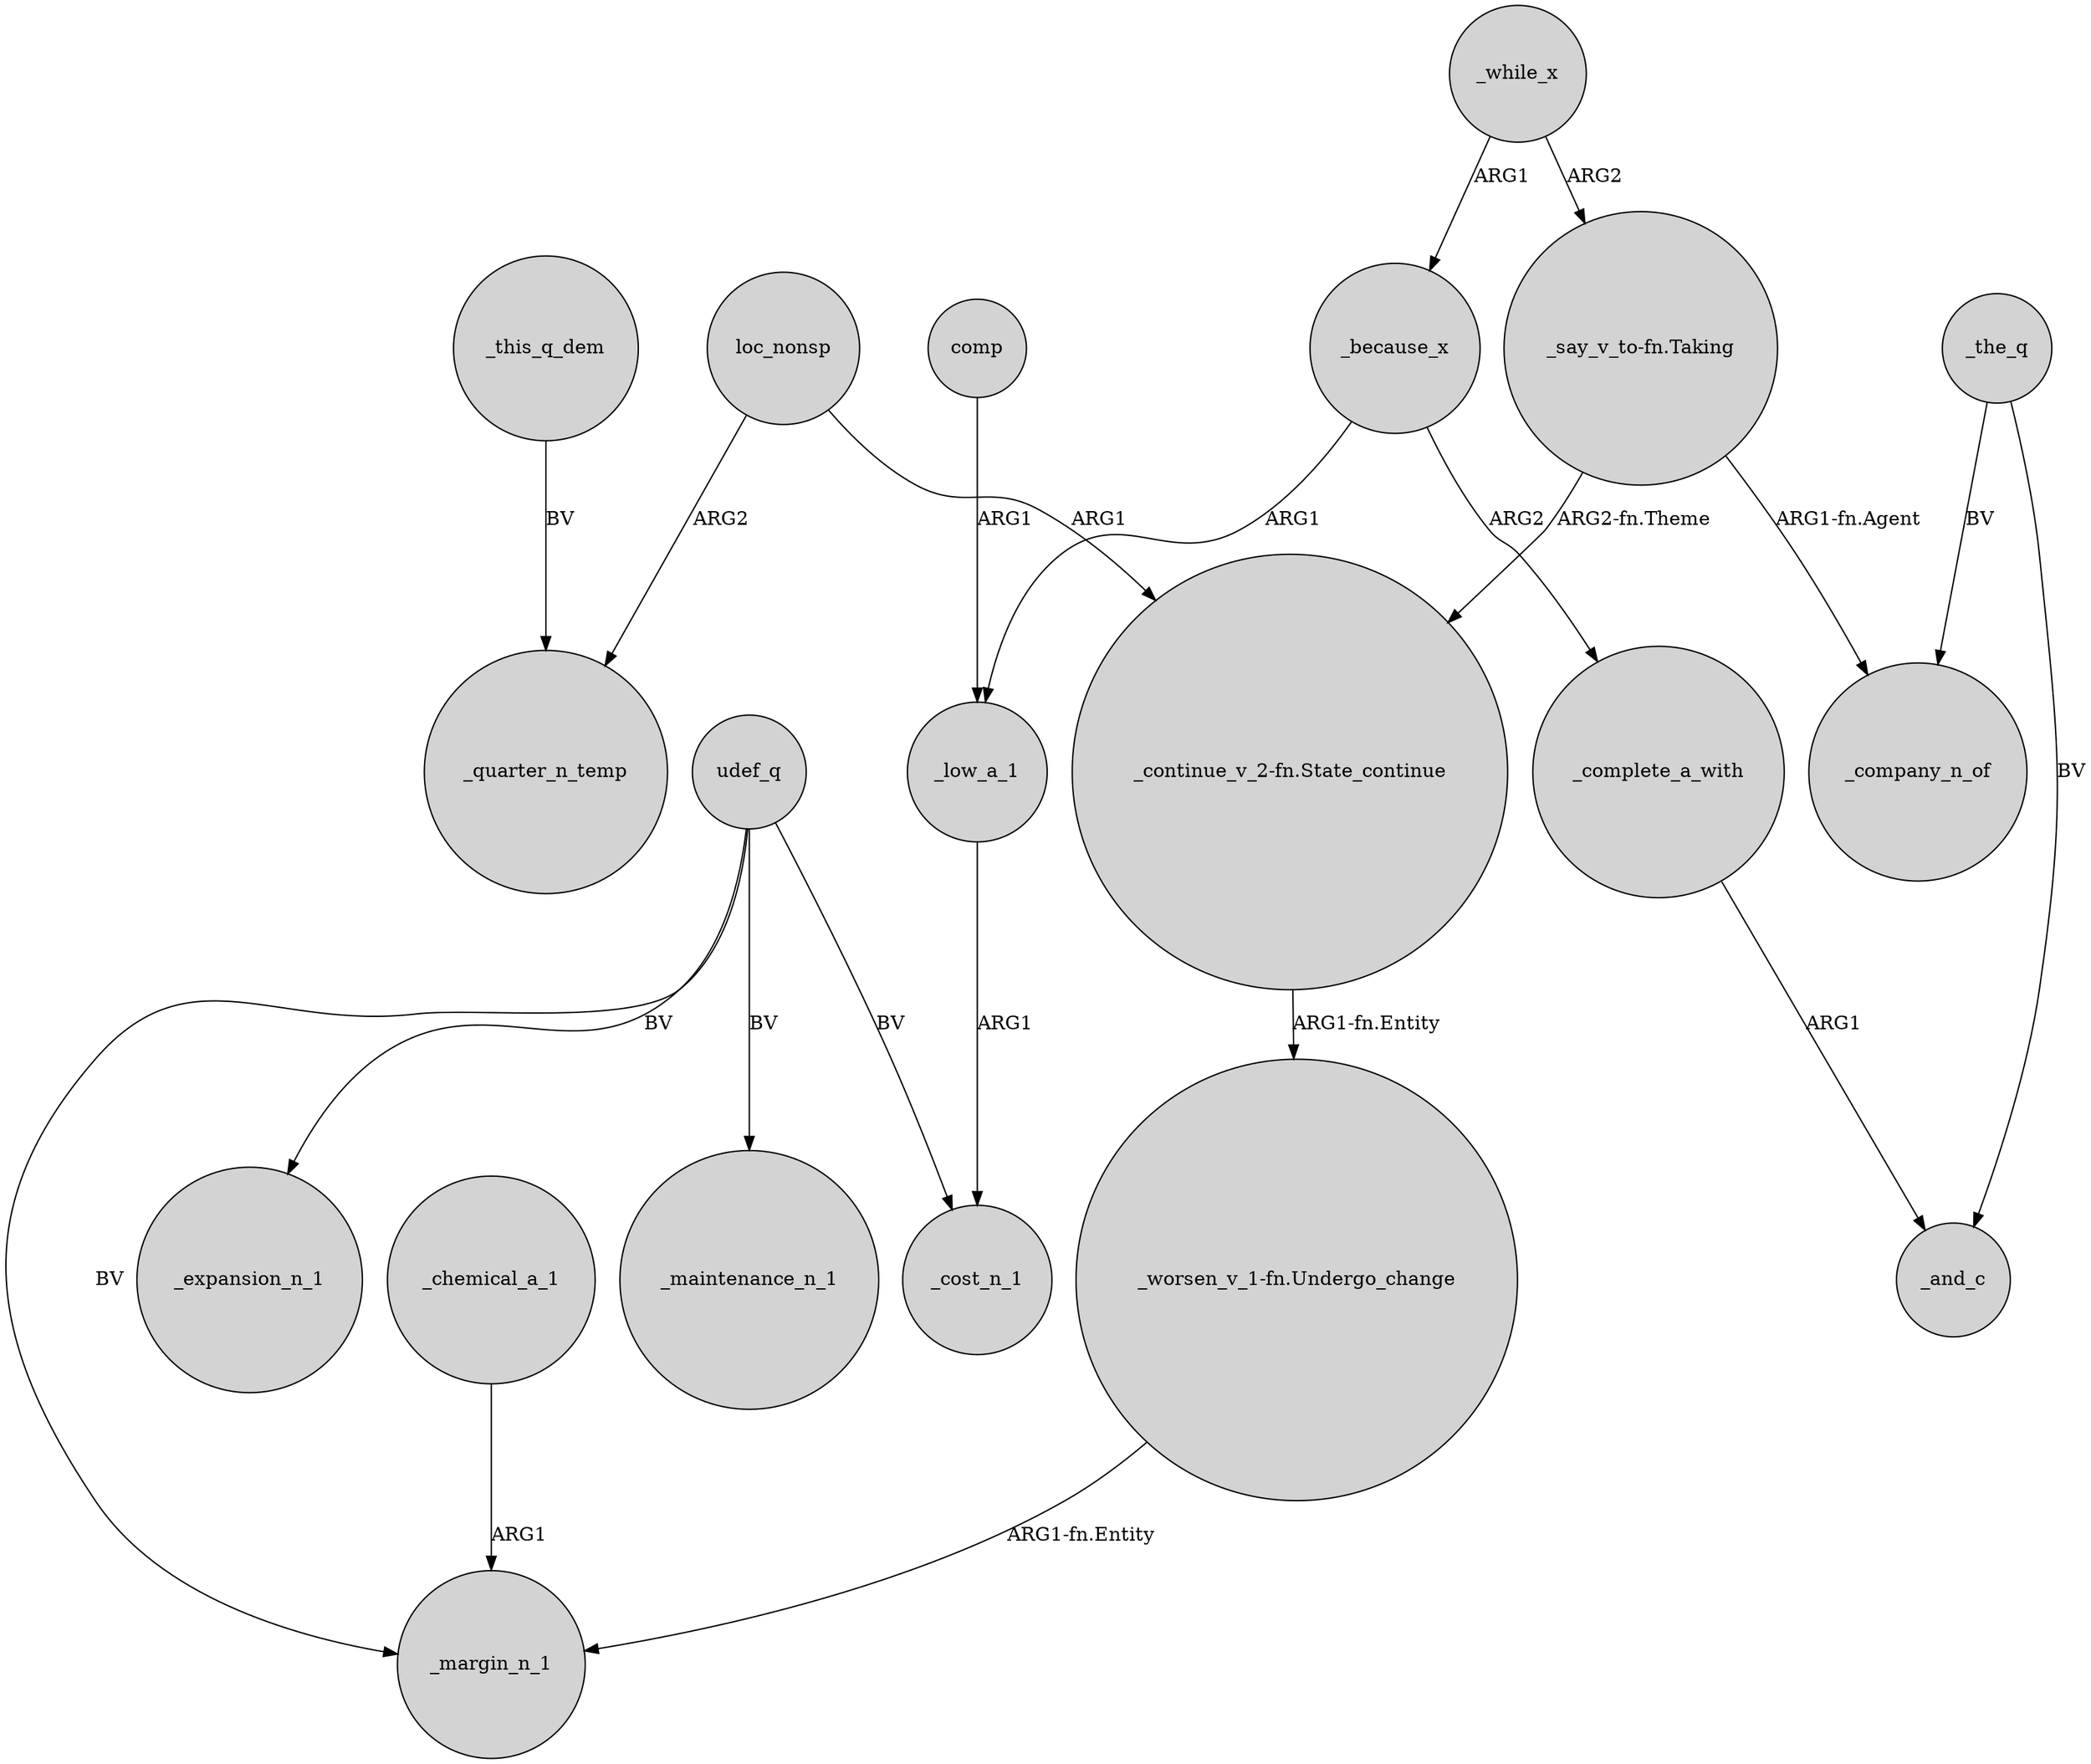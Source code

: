 digraph {
	node [shape=circle style=filled]
	loc_nonsp -> "_continue_v_2-fn.State_continue" [label=ARG1]
	udef_q -> _expansion_n_1 [label=BV]
	comp -> _low_a_1 [label=ARG1]
	_because_x -> _low_a_1 [label=ARG1]
	"_continue_v_2-fn.State_continue" -> "_worsen_v_1-fn.Undergo_change" [label="ARG1-fn.Entity"]
	_the_q -> _and_c [label=BV]
	loc_nonsp -> _quarter_n_temp [label=ARG2]
	_complete_a_with -> _and_c [label=ARG1]
	udef_q -> _margin_n_1 [label=BV]
	"_say_v_to-fn.Taking" -> _company_n_of [label="ARG1-fn.Agent"]
	_chemical_a_1 -> _margin_n_1 [label=ARG1]
	_while_x -> "_say_v_to-fn.Taking" [label=ARG2]
	udef_q -> _maintenance_n_1 [label=BV]
	_while_x -> _because_x [label=ARG1]
	_this_q_dem -> _quarter_n_temp [label=BV]
	_because_x -> _complete_a_with [label=ARG2]
	"_worsen_v_1-fn.Undergo_change" -> _margin_n_1 [label="ARG1-fn.Entity"]
	"_say_v_to-fn.Taking" -> "_continue_v_2-fn.State_continue" [label="ARG2-fn.Theme"]
	_low_a_1 -> _cost_n_1 [label=ARG1]
	_the_q -> _company_n_of [label=BV]
	udef_q -> _cost_n_1 [label=BV]
}
